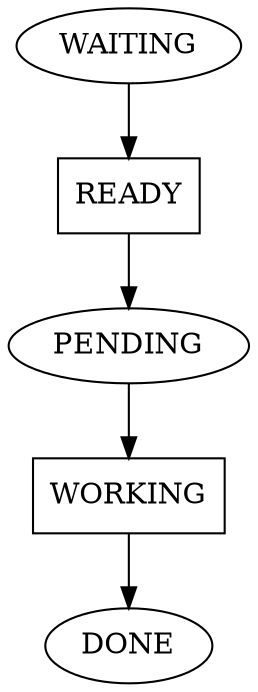 digraph CmdStatus {
	// ellipse: interface is waiting around
	// box: interface is being worked on
	READY [shape=box]		// master making plan
	WORKING [shape=box]	// slave running command
	WAITING -> READY
	READY -> PENDING
	PENDING -> WORKING
	WORKING -> DONE
}
